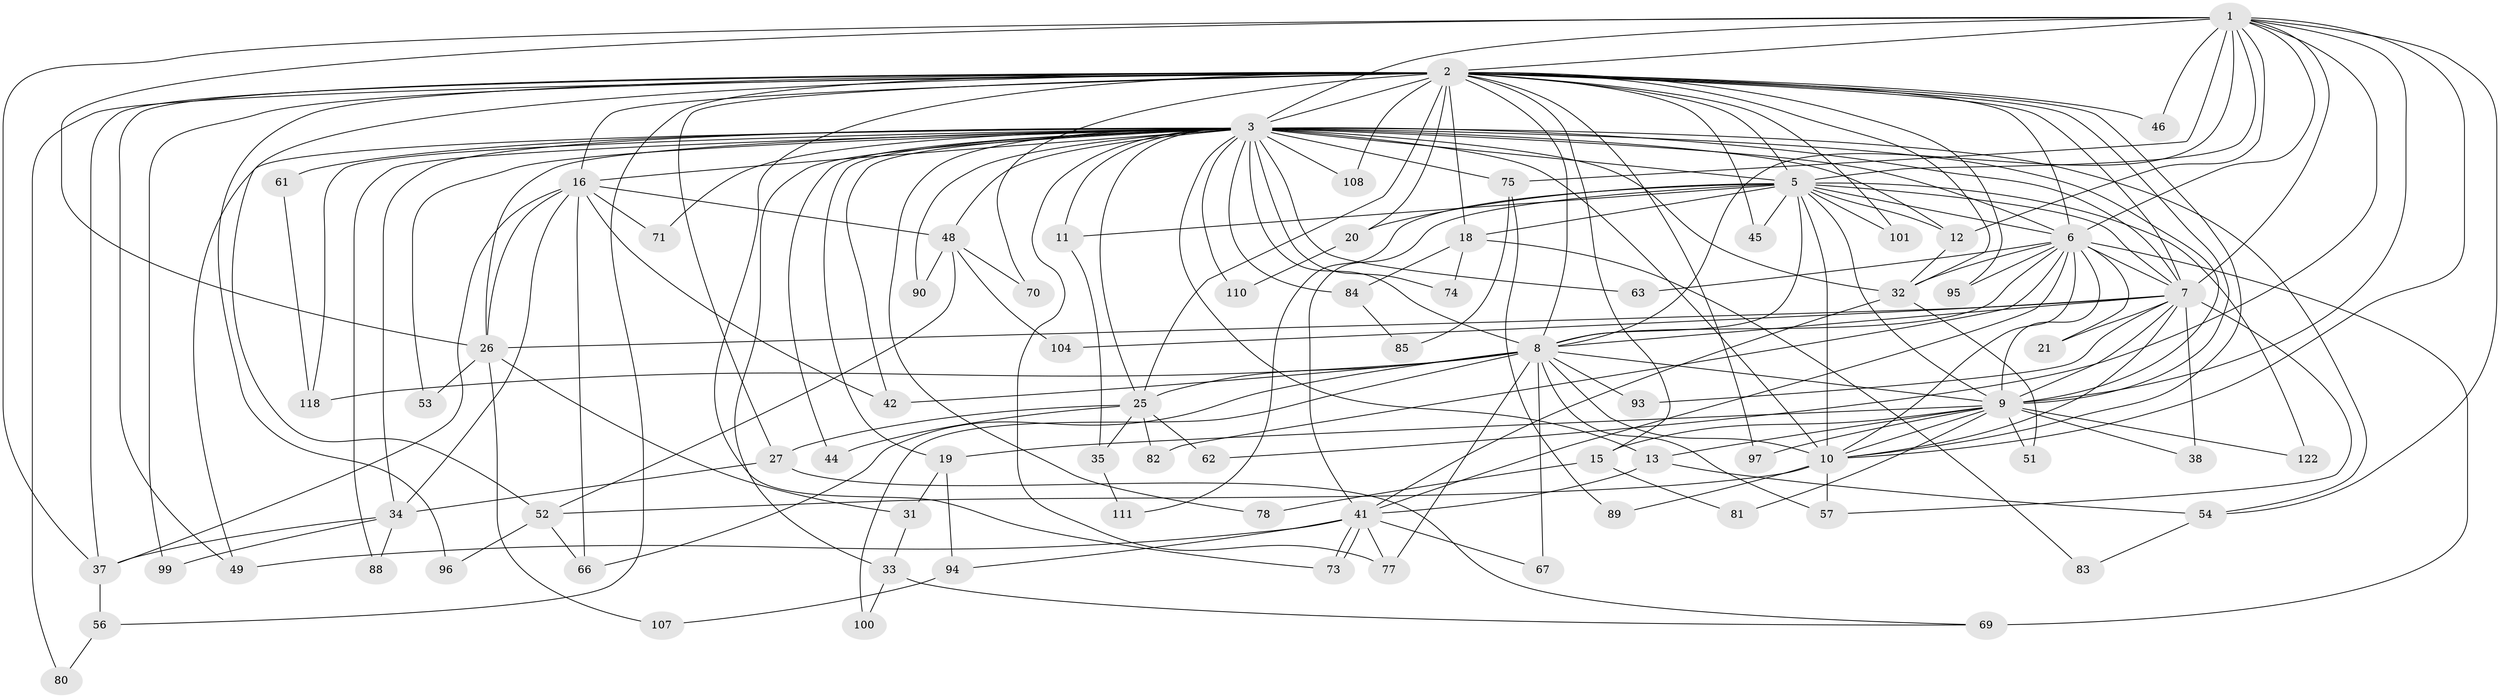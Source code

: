 // original degree distribution, {16: 0.007633587786259542, 31: 0.007633587786259542, 30: 0.007633587786259542, 27: 0.007633587786259542, 18: 0.007633587786259542, 15: 0.015267175572519083, 23: 0.007633587786259542, 19: 0.007633587786259542, 14: 0.007633587786259542, 3: 0.20610687022900764, 4: 0.07633587786259542, 6: 0.030534351145038167, 10: 0.015267175572519083, 5: 0.06870229007633588, 2: 0.5038167938931297, 9: 0.007633587786259542, 8: 0.007633587786259542, 7: 0.007633587786259542}
// Generated by graph-tools (version 1.1) at 2025/17/03/04/25 18:17:25]
// undirected, 78 vertices, 194 edges
graph export_dot {
graph [start="1"]
  node [color=gray90,style=filled];
  1 [super="+68"];
  2 [super="+131+40+103+14+76+92+55"];
  3 [super="+128+4+17+60+64+29+24"];
  5;
  6 [super="+36"];
  7 [super="+91+79"];
  8 [super="+58+30+120+114+22+50+47"];
  9;
  10;
  11;
  12 [super="+119"];
  13;
  15;
  16 [super="+98+23+65"];
  18;
  19;
  20;
  21;
  25;
  26 [super="+28"];
  27 [super="+102"];
  31;
  32 [super="+72"];
  33;
  34 [super="+123"];
  35;
  37;
  38;
  41 [super="+116+127+124"];
  42;
  44;
  45;
  46;
  48;
  49 [super="+106"];
  51;
  52 [super="+87+59"];
  53;
  54 [super="+112"];
  56;
  57;
  61;
  62;
  63;
  66;
  67;
  69 [super="+109"];
  70;
  71;
  73 [super="+105"];
  74;
  75 [super="+86"];
  77;
  78;
  80;
  81;
  82;
  83;
  84;
  85;
  88;
  89;
  90;
  93;
  94;
  95;
  96;
  97;
  99;
  100;
  101;
  104;
  107;
  108;
  110;
  111;
  118 [super="+121"];
  122;
  1 -- 2;
  1 -- 3 [weight=3];
  1 -- 5;
  1 -- 6;
  1 -- 7;
  1 -- 8;
  1 -- 9;
  1 -- 10;
  1 -- 46;
  1 -- 54;
  1 -- 62;
  1 -- 75;
  1 -- 26;
  1 -- 12;
  1 -- 37;
  2 -- 3 [weight=4];
  2 -- 5;
  2 -- 6 [weight=2];
  2 -- 7 [weight=2];
  2 -- 8 [weight=3];
  2 -- 9;
  2 -- 10 [weight=2];
  2 -- 15;
  2 -- 16 [weight=2];
  2 -- 18;
  2 -- 20 [weight=2];
  2 -- 25;
  2 -- 27;
  2 -- 32;
  2 -- 45;
  2 -- 46;
  2 -- 70;
  2 -- 101;
  2 -- 108;
  2 -- 80;
  2 -- 99;
  2 -- 56;
  2 -- 37;
  2 -- 49;
  2 -- 97;
  2 -- 52;
  2 -- 73;
  2 -- 96;
  2 -- 95;
  3 -- 5 [weight=2];
  3 -- 6 [weight=2];
  3 -- 7 [weight=2];
  3 -- 8 [weight=6];
  3 -- 9 [weight=4];
  3 -- 10 [weight=2];
  3 -- 16 [weight=2];
  3 -- 25 [weight=2];
  3 -- 26;
  3 -- 33;
  3 -- 42;
  3 -- 44;
  3 -- 49;
  3 -- 53;
  3 -- 71;
  3 -- 74;
  3 -- 77;
  3 -- 54;
  3 -- 34;
  3 -- 11;
  3 -- 12;
  3 -- 13;
  3 -- 75 [weight=2];
  3 -- 19;
  3 -- 88;
  3 -- 32 [weight=2];
  3 -- 108;
  3 -- 48;
  3 -- 118;
  3 -- 61 [weight=2];
  3 -- 63;
  3 -- 84;
  3 -- 90;
  3 -- 78;
  3 -- 110;
  5 -- 6;
  5 -- 7;
  5 -- 8;
  5 -- 9;
  5 -- 10;
  5 -- 11;
  5 -- 18;
  5 -- 20;
  5 -- 41;
  5 -- 45;
  5 -- 101;
  5 -- 111;
  5 -- 122;
  5 -- 12;
  6 -- 7;
  6 -- 8;
  6 -- 9;
  6 -- 10;
  6 -- 21;
  6 -- 41;
  6 -- 69 [weight=2];
  6 -- 32;
  6 -- 82;
  6 -- 63;
  6 -- 95;
  7 -- 8;
  7 -- 9;
  7 -- 10;
  7 -- 21;
  7 -- 38;
  7 -- 93;
  7 -- 104;
  7 -- 57;
  7 -- 26;
  8 -- 9;
  8 -- 10 [weight=2];
  8 -- 57;
  8 -- 67;
  8 -- 77;
  8 -- 100;
  8 -- 118;
  8 -- 25;
  8 -- 42;
  8 -- 66;
  8 -- 93;
  9 -- 10;
  9 -- 13;
  9 -- 15;
  9 -- 19;
  9 -- 38;
  9 -- 51;
  9 -- 81;
  9 -- 97;
  9 -- 122;
  10 -- 57;
  10 -- 89;
  10 -- 52;
  11 -- 35;
  12 -- 32;
  13 -- 54;
  13 -- 41;
  15 -- 78;
  15 -- 81;
  16 -- 26;
  16 -- 37;
  16 -- 48;
  16 -- 66;
  16 -- 71;
  16 -- 42;
  16 -- 34;
  18 -- 74;
  18 -- 83;
  18 -- 84;
  19 -- 31;
  19 -- 94;
  20 -- 110;
  25 -- 27;
  25 -- 35;
  25 -- 44;
  25 -- 62;
  25 -- 82;
  26 -- 107;
  26 -- 53;
  26 -- 31;
  27 -- 34 [weight=2];
  27 -- 69;
  31 -- 33;
  32 -- 51;
  32 -- 41;
  33 -- 69;
  33 -- 100;
  34 -- 37;
  34 -- 88;
  34 -- 99;
  35 -- 111;
  37 -- 56;
  41 -- 67;
  41 -- 73;
  41 -- 73;
  41 -- 94;
  41 -- 49;
  41 -- 77;
  48 -- 52;
  48 -- 70;
  48 -- 90;
  48 -- 104;
  52 -- 66;
  52 -- 96;
  54 -- 83;
  56 -- 80;
  61 -- 118;
  75 -- 85;
  75 -- 89;
  84 -- 85;
  94 -- 107;
}
